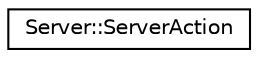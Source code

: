 digraph "Graphical Class Hierarchy"
{
 // LATEX_PDF_SIZE
  edge [fontname="Helvetica",fontsize="10",labelfontname="Helvetica",labelfontsize="10"];
  node [fontname="Helvetica",fontsize="10",shape=record];
  rankdir="LR";
  Node0 [label="Server::ServerAction",height=0.2,width=0.4,color="black", fillcolor="white", style="filled",URL="$classServer_1_1ServerAction.html",tooltip="ServerAction class gathers methods for managing the server."];
}
